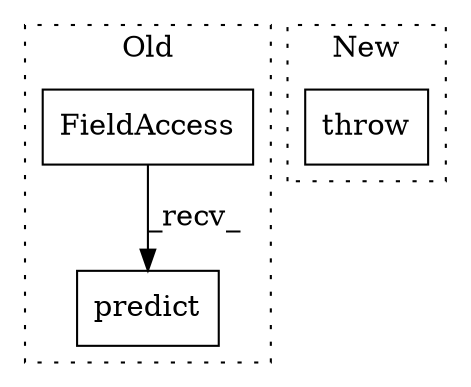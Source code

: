 digraph G {
subgraph cluster0 {
1 [label="predict" a="32" s="1055,1070" l="8,1" shape="box"];
3 [label="FieldAccess" a="22" s="1044" l="10" shape="box"];
label = "Old";
style="dotted";
}
subgraph cluster1 {
2 [label="throw" a="53" s="554" l="6" shape="box"];
label = "New";
style="dotted";
}
3 -> 1 [label="_recv_"];
}